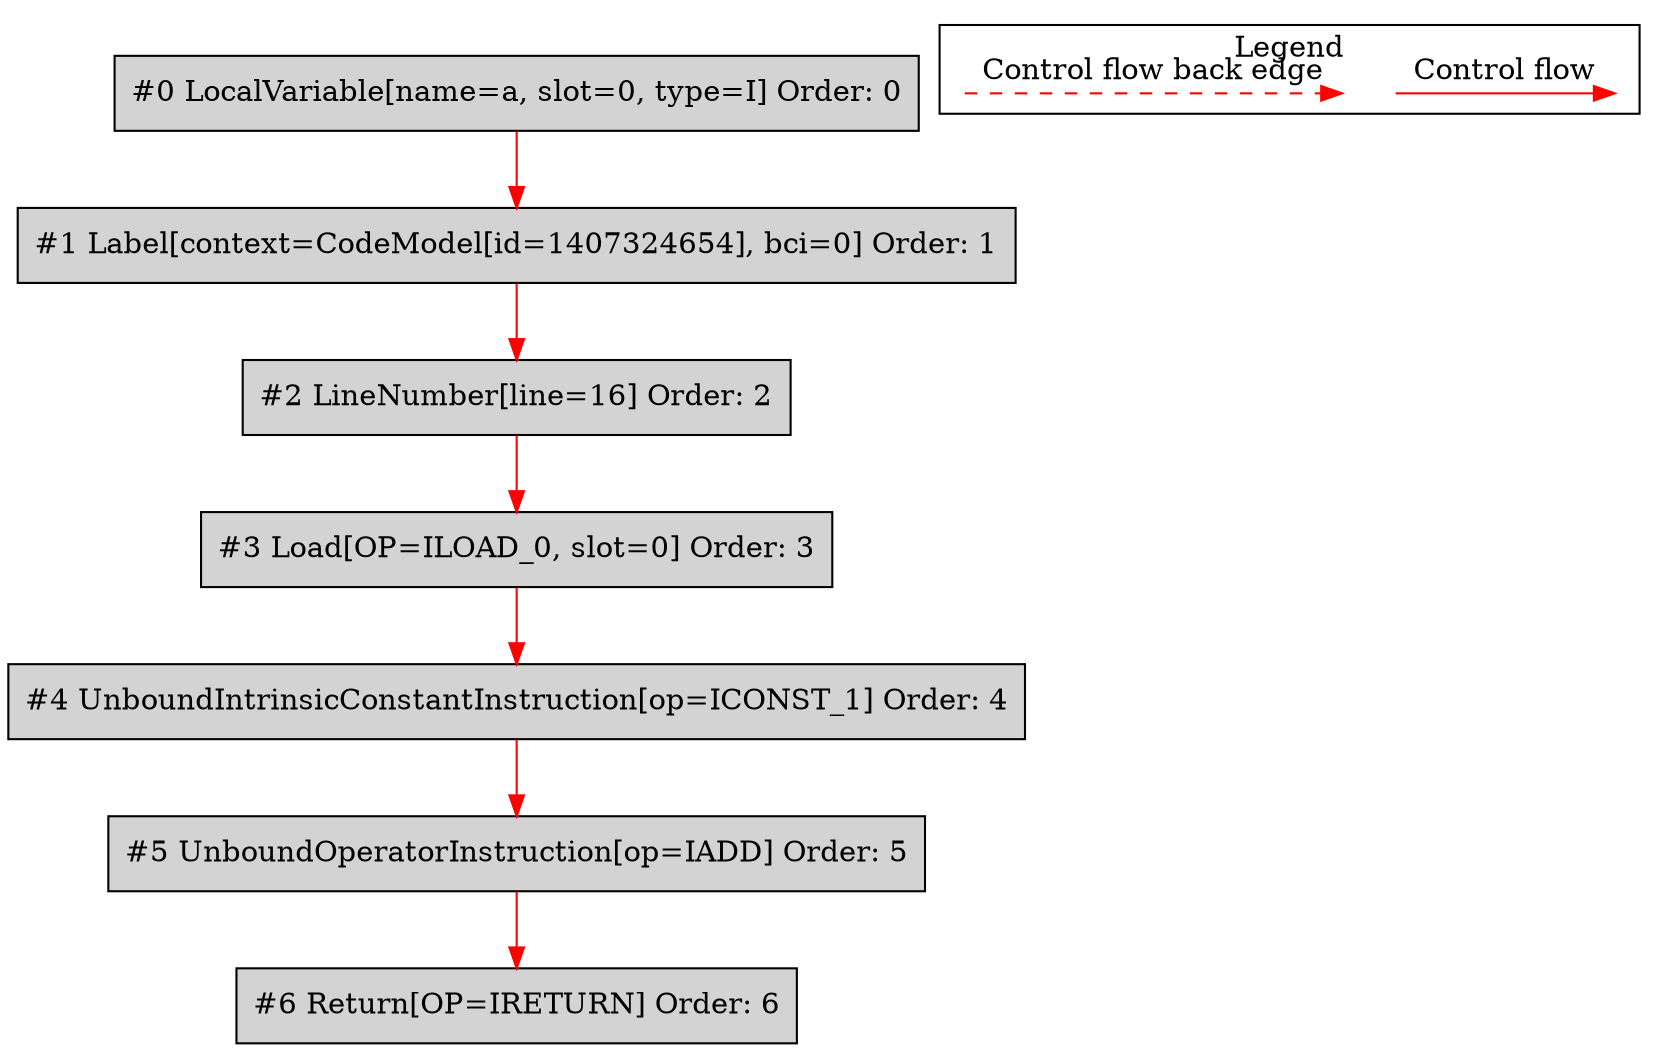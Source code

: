 digraph {
 ordering="in";
 node0[label="#0 LocalVariable[name=a, slot=0, type=I] Order: 0", shape=box, fillcolor=lightgrey, style=filled];
 node1[label="#1 Label[context=CodeModel[id=1407324654], bci=0] Order: 1", shape=box, fillcolor=lightgrey, style=filled];
 node2[label="#2 LineNumber[line=16] Order: 2", shape=box, fillcolor=lightgrey, style=filled];
 node3[label="#3 Load[OP=ILOAD_0, slot=0] Order: 3", shape=box, fillcolor=lightgrey, style=filled];
 node4[label="#4 UnboundIntrinsicConstantInstruction[op=ICONST_1] Order: 4", shape=box, fillcolor=lightgrey, style=filled];
 node5[label="#5 UnboundOperatorInstruction[op=IADD] Order: 5", shape=box, fillcolor=lightgrey, style=filled];
 node6[label="#6 Return[OP=IRETURN] Order: 6", shape=box, fillcolor=lightgrey, style=filled];
 node0 -> node1[color=red];
 node1 -> node2[color=red];
 node2 -> node3[color=red];
 node3 -> node4[color=red];
 node4 -> node5[color=red];
 node5 -> node6[color=red];
 subgraph cluster_000 {
  label = "Legend";
  node [shape=point]
  {
   rank=same;
   c0 [style = invis];
   c1 [style = invis];
   c2 [style = invis];
   c3 [style = invis];
  }
  c0 -> c1 [label="Control flow", style=solid, color=red]
  c2 -> c3 [label="Control flow back edge", style=dashed, color=red]
 }

}
